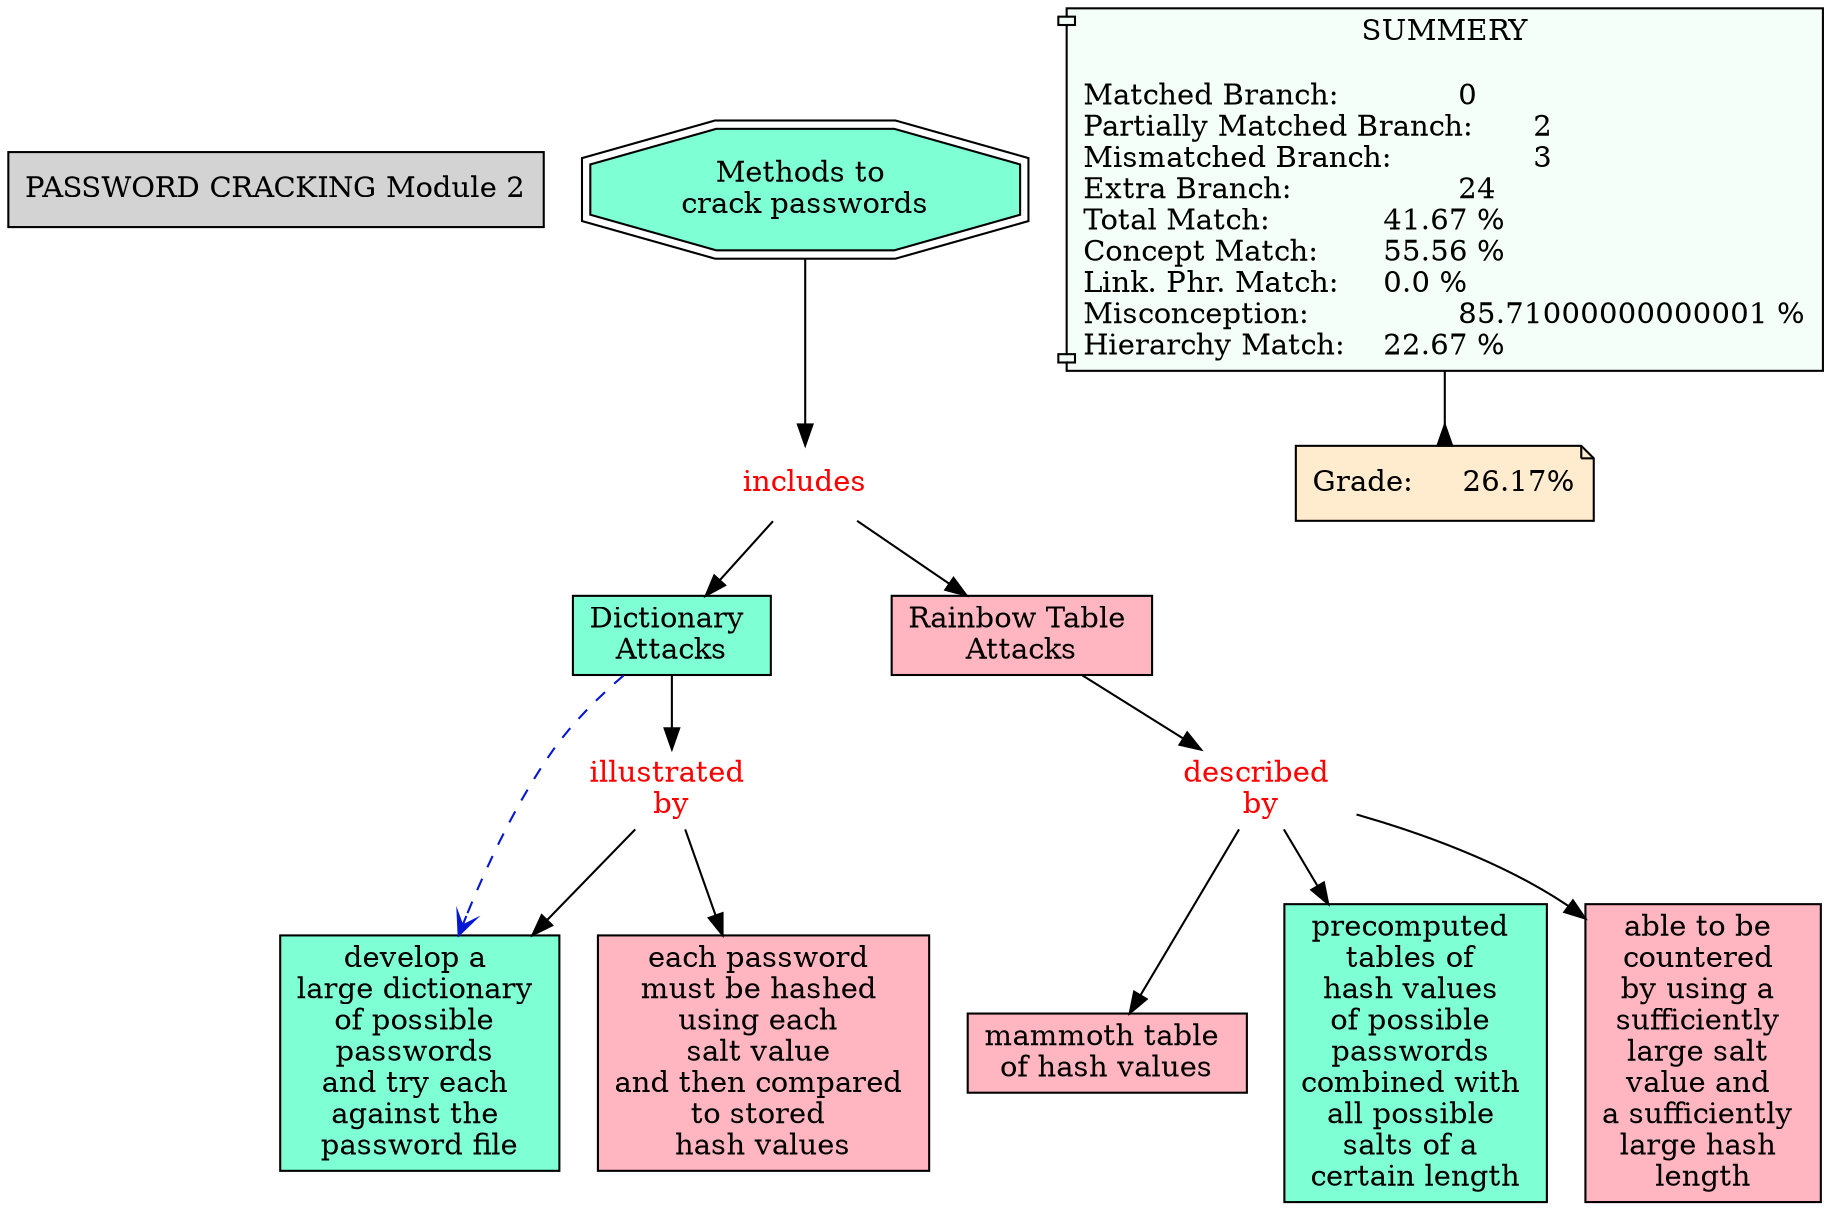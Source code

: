 // The Round Table
digraph {
	"1S3Z91VDY-2C7FK2D-JJB" [label="PASSWORD CRACKING Module 2" Gsplines=true shape=rect style=filled]
	"1S3ZY74ZP-1CK2QGL-1DK1" [label="described 
by" Gsplines=true fontcolor=red shape=none]
	"1S3ZY74ZN-11P144K-1DJY" [label="mammoth table 
of hash values
" Gsplines=true fillcolor="#FFB6C1" shape=rect style=filled]
	"1S3ZY74ZP-1CK2QGL-1DK1" -> "1S3ZY74ZN-11P144K-1DJY" [constraint=true]
	"1S3ZYJ4L7-21LFJZT-1F11" [label=includes Gsplines=true fontcolor=red shape=none]
	"1S3ZY0SP8-26S5MDR-1D6Z" [label="Dictionary 
Attacks" Gsplines=true fillcolor=aquamarine shape=rect style=filled]
	"1S3ZYJ4L7-21LFJZT-1F11" -> "1S3ZY0SP8-26S5MDR-1D6Z" [constraint=true]
	"1S3ZYJ4L7-21LFJZT-1F11" [label=includes Gsplines=true fontcolor=red shape=none]
	"1S3ZY11VZ-1WHXW4T-1D77" [label="Rainbow Table 
Attacks" Gsplines=true fillcolor="#FFB6C1" shape=rect style=filled]
	"1S3ZYJ4L7-21LFJZT-1F11" -> "1S3ZY11VZ-1WHXW4T-1D77" [constraint=true]
	"1S3ZY3KNV-ZHSHT4-1D9H" [label="illustrated 
by" Gsplines=true fontcolor=red shape=none]
	"1S3ZY3KNV-TLDY80-1D9D" [label="develop a 
large dictionary 
of possible 
passwords 
and try each 
against the 
password file
" Gsplines=true fillcolor=aquamarine shape=rect style=filled]
	"1S3ZY3KNV-ZHSHT4-1D9H" -> "1S3ZY3KNV-TLDY80-1D9D" [constraint=true]
	"1S3ZY0SP8-26S5MDR-1D6Z" [label="Dictionary 
Attacks" Gsplines=true fillcolor=aquamarine shape=rect style=filled]
	"1S3ZY3KNV-ZHSHT4-1D9H" [label="illustrated 
by" Gsplines=true fontcolor=red shape=none]
	"1S3ZY0SP8-26S5MDR-1D6Z" -> "1S3ZY3KNV-ZHSHT4-1D9H" [constraint=true]
	"1S3ZY74ZP-1CK2QGL-1DK1" [label="described 
by" Gsplines=true fontcolor=red shape=none]
	"1S3ZY7C3V-1XW4W7Q-1DL7" [label="precomputed 
tables of 
hash values 
of possible 
passwords 
combined with 
all possible 
salts of a 
certain length
" Gsplines=true fillcolor=aquamarine shape=rect style=filled]
	"1S3ZY74ZP-1CK2QGL-1DK1" -> "1S3ZY7C3V-1XW4W7Q-1DL7" [constraint=true]
	"1S3ZY3KNV-ZHSHT4-1D9H" [label="illustrated 
by" Gsplines=true fontcolor=red shape=none]
	"1S3ZY542G-LZ1BWQ-1DFC" [label="each password 
must be hashed 
using each 
salt value 
and then compared 
to stored 
hash values
" Gsplines=true fillcolor="#FFB6C1" shape=rect style=filled]
	"1S3ZY3KNV-ZHSHT4-1D9H" -> "1S3ZY542G-LZ1BWQ-1DFC" [constraint=true]
	"1S3ZY11VZ-1WHXW4T-1D77" [label="Rainbow Table 
Attacks" Gsplines=true fillcolor="#FFB6C1" shape=rect style=filled]
	"1S3ZY74ZP-1CK2QGL-1DK1" [label="described 
by" Gsplines=true fontcolor=red shape=none]
	"1S3ZY11VZ-1WHXW4T-1D77" -> "1S3ZY74ZP-1CK2QGL-1DK1" [constraint=true]
	"1S3ZYGG7K-28BX2BG-1DY0" [label="Methods to 
crack passwords
" Gsplines=true fillcolor=aquamarine shape=doubleoctagon style=filled]
	"1S3ZYJ4L7-21LFJZT-1F11" [label=includes Gsplines=true fontcolor=red shape=none]
	"1S3ZYGG7K-28BX2BG-1DY0" -> "1S3ZYJ4L7-21LFJZT-1F11" [constraint=true]
	"1S3ZY74ZP-1CK2QGL-1DK1" [label="described 
by" Gsplines=true fontcolor=red shape=none]
	"1S3ZY781C-3QLK7-1DKR" [label="able to be 
countered 
by using a 
sufficiently 
large salt 
value and 
a sufficiently 
large hash 
length" Gsplines=true fillcolor="#FFB6C1" shape=rect style=filled]
	"1S3ZY74ZP-1CK2QGL-1DK1" -> "1S3ZY781C-3QLK7-1DKR" [constraint=true]
	Stat [label="SUMMERY

Matched Branch:		0\lPartially Matched Branch:	2\lMismatched Branch:		3\lExtra Branch:			24\lTotal Match:		41.67 %\lConcept Match:	55.56 %\lLink. Phr. Match:	0.0 %\lMisconception:		85.71000000000001 %\lHierarchy Match:	22.67 %\l" Gsplines=true fillcolor="#F5FFFA" shape=component style=filled]
	Grade [label="Grade:	26.17%" Gsplines=true fillcolor="#FFEBCD" shape=note style=filled]
	Stat -> Grade [arrowhead=inv color=black constraint=true]
	"1S3ZY0SP8-26S5MDR-1D6Z" -> "1S3ZY3KNV-TLDY80-1D9D" [arrowhead=open color="#0316D1" constraint=true style=dashed]
}
